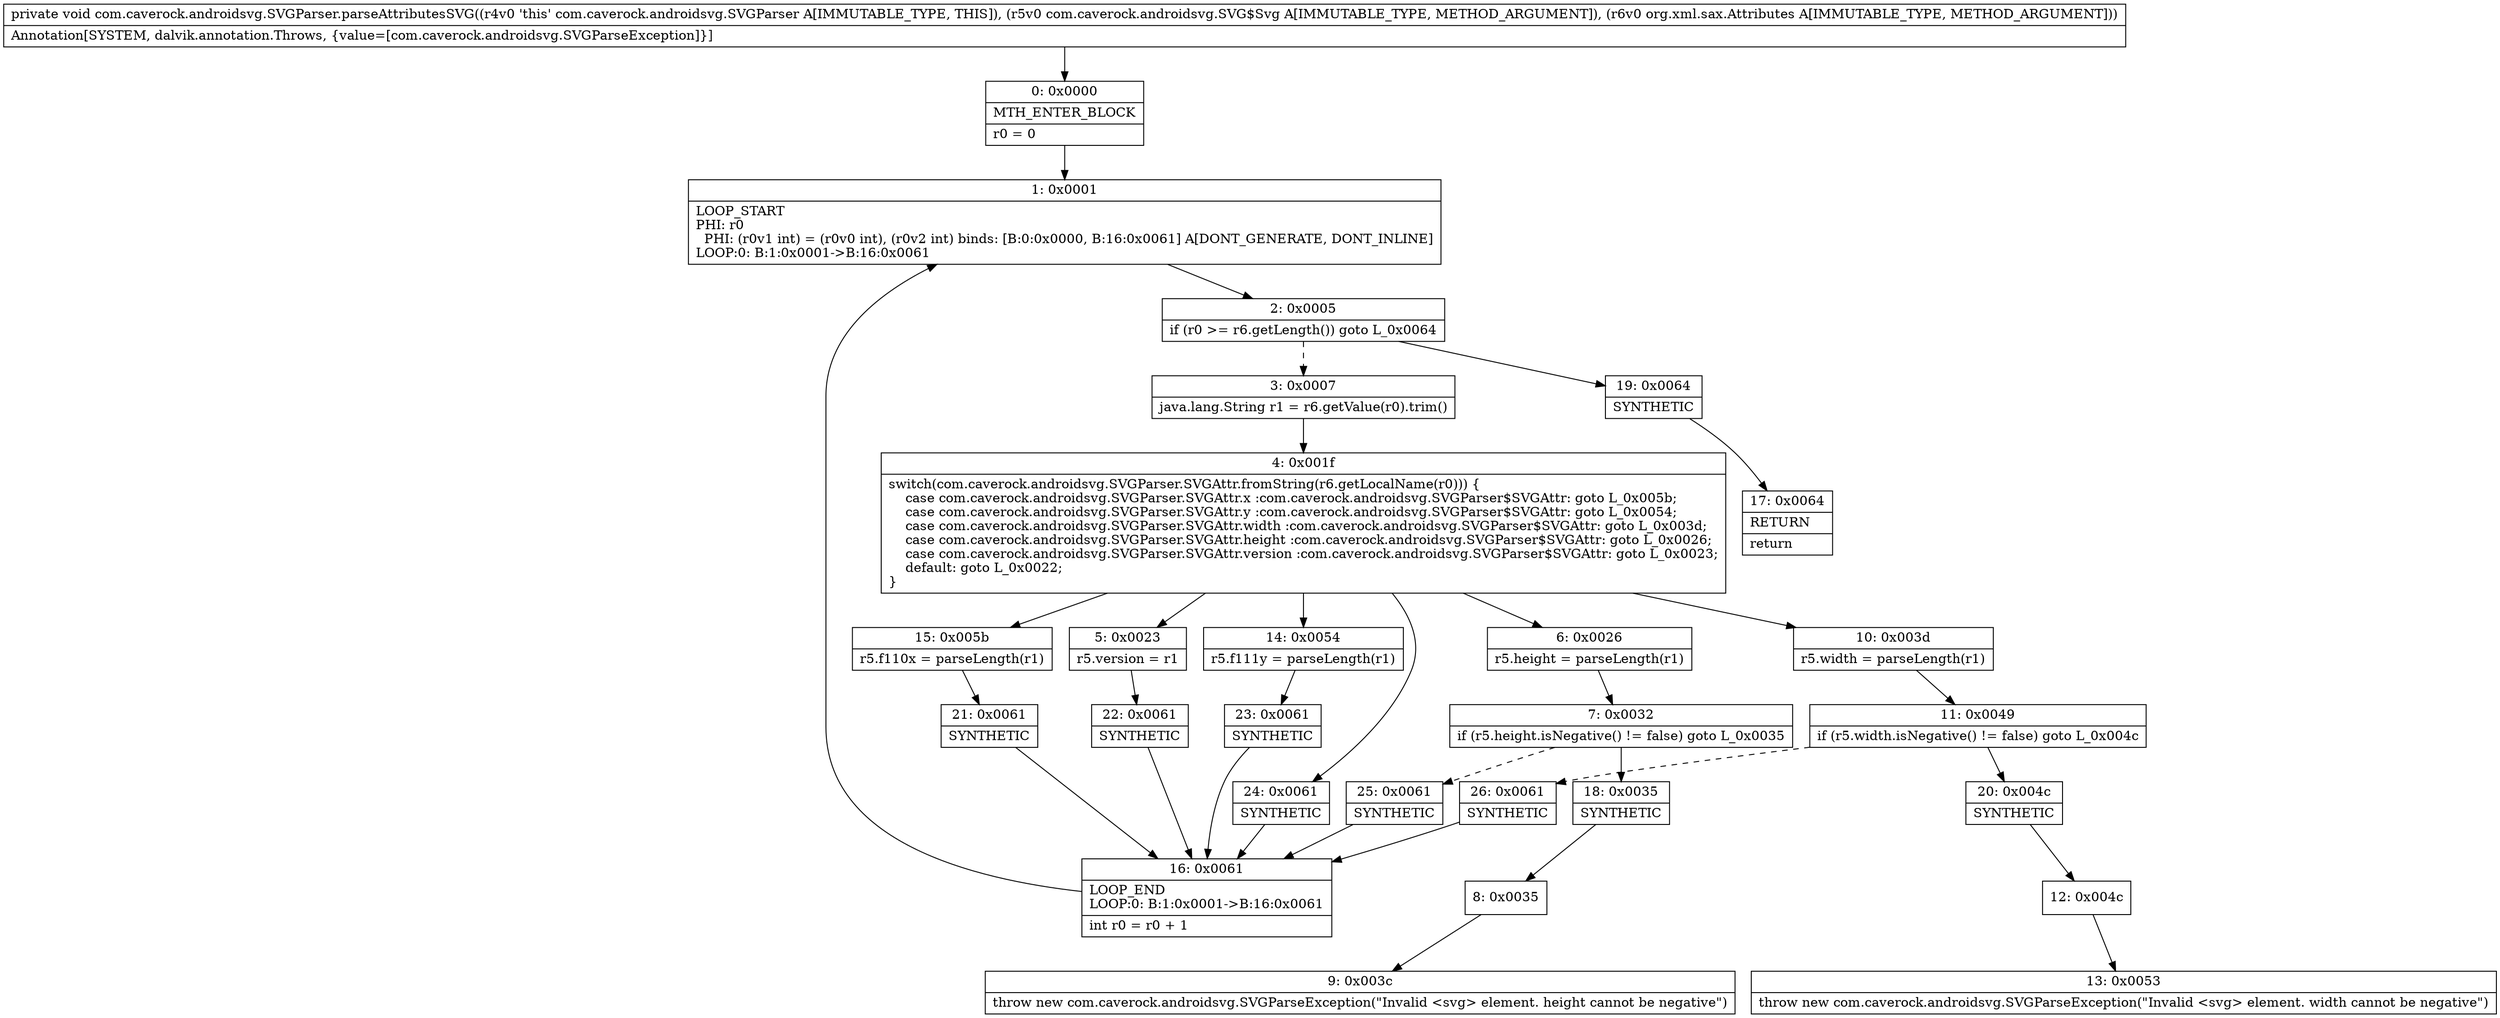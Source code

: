 digraph "CFG forcom.caverock.androidsvg.SVGParser.parseAttributesSVG(Lcom\/caverock\/androidsvg\/SVG$Svg;Lorg\/xml\/sax\/Attributes;)V" {
Node_0 [shape=record,label="{0\:\ 0x0000|MTH_ENTER_BLOCK\l|r0 = 0\l}"];
Node_1 [shape=record,label="{1\:\ 0x0001|LOOP_START\lPHI: r0 \l  PHI: (r0v1 int) = (r0v0 int), (r0v2 int) binds: [B:0:0x0000, B:16:0x0061] A[DONT_GENERATE, DONT_INLINE]\lLOOP:0: B:1:0x0001\-\>B:16:0x0061\l}"];
Node_2 [shape=record,label="{2\:\ 0x0005|if (r0 \>= r6.getLength()) goto L_0x0064\l}"];
Node_3 [shape=record,label="{3\:\ 0x0007|java.lang.String r1 = r6.getValue(r0).trim()\l}"];
Node_4 [shape=record,label="{4\:\ 0x001f|switch(com.caverock.androidsvg.SVGParser.SVGAttr.fromString(r6.getLocalName(r0))) \{\l    case com.caverock.androidsvg.SVGParser.SVGAttr.x :com.caverock.androidsvg.SVGParser$SVGAttr: goto L_0x005b;\l    case com.caverock.androidsvg.SVGParser.SVGAttr.y :com.caverock.androidsvg.SVGParser$SVGAttr: goto L_0x0054;\l    case com.caverock.androidsvg.SVGParser.SVGAttr.width :com.caverock.androidsvg.SVGParser$SVGAttr: goto L_0x003d;\l    case com.caverock.androidsvg.SVGParser.SVGAttr.height :com.caverock.androidsvg.SVGParser$SVGAttr: goto L_0x0026;\l    case com.caverock.androidsvg.SVGParser.SVGAttr.version :com.caverock.androidsvg.SVGParser$SVGAttr: goto L_0x0023;\l    default: goto L_0x0022;\l\}\l}"];
Node_5 [shape=record,label="{5\:\ 0x0023|r5.version = r1\l}"];
Node_6 [shape=record,label="{6\:\ 0x0026|r5.height = parseLength(r1)\l}"];
Node_7 [shape=record,label="{7\:\ 0x0032|if (r5.height.isNegative() != false) goto L_0x0035\l}"];
Node_8 [shape=record,label="{8\:\ 0x0035}"];
Node_9 [shape=record,label="{9\:\ 0x003c|throw new com.caverock.androidsvg.SVGParseException(\"Invalid \<svg\> element. height cannot be negative\")\l}"];
Node_10 [shape=record,label="{10\:\ 0x003d|r5.width = parseLength(r1)\l}"];
Node_11 [shape=record,label="{11\:\ 0x0049|if (r5.width.isNegative() != false) goto L_0x004c\l}"];
Node_12 [shape=record,label="{12\:\ 0x004c}"];
Node_13 [shape=record,label="{13\:\ 0x0053|throw new com.caverock.androidsvg.SVGParseException(\"Invalid \<svg\> element. width cannot be negative\")\l}"];
Node_14 [shape=record,label="{14\:\ 0x0054|r5.f111y = parseLength(r1)\l}"];
Node_15 [shape=record,label="{15\:\ 0x005b|r5.f110x = parseLength(r1)\l}"];
Node_16 [shape=record,label="{16\:\ 0x0061|LOOP_END\lLOOP:0: B:1:0x0001\-\>B:16:0x0061\l|int r0 = r0 + 1\l}"];
Node_17 [shape=record,label="{17\:\ 0x0064|RETURN\l|return\l}"];
Node_18 [shape=record,label="{18\:\ 0x0035|SYNTHETIC\l}"];
Node_19 [shape=record,label="{19\:\ 0x0064|SYNTHETIC\l}"];
Node_20 [shape=record,label="{20\:\ 0x004c|SYNTHETIC\l}"];
Node_21 [shape=record,label="{21\:\ 0x0061|SYNTHETIC\l}"];
Node_22 [shape=record,label="{22\:\ 0x0061|SYNTHETIC\l}"];
Node_23 [shape=record,label="{23\:\ 0x0061|SYNTHETIC\l}"];
Node_24 [shape=record,label="{24\:\ 0x0061|SYNTHETIC\l}"];
Node_25 [shape=record,label="{25\:\ 0x0061|SYNTHETIC\l}"];
Node_26 [shape=record,label="{26\:\ 0x0061|SYNTHETIC\l}"];
MethodNode[shape=record,label="{private void com.caverock.androidsvg.SVGParser.parseAttributesSVG((r4v0 'this' com.caverock.androidsvg.SVGParser A[IMMUTABLE_TYPE, THIS]), (r5v0 com.caverock.androidsvg.SVG$Svg A[IMMUTABLE_TYPE, METHOD_ARGUMENT]), (r6v0 org.xml.sax.Attributes A[IMMUTABLE_TYPE, METHOD_ARGUMENT]))  | Annotation[SYSTEM, dalvik.annotation.Throws, \{value=[com.caverock.androidsvg.SVGParseException]\}]\l}"];
MethodNode -> Node_0;
Node_0 -> Node_1;
Node_1 -> Node_2;
Node_2 -> Node_3[style=dashed];
Node_2 -> Node_19;
Node_3 -> Node_4;
Node_4 -> Node_5;
Node_4 -> Node_6;
Node_4 -> Node_10;
Node_4 -> Node_14;
Node_4 -> Node_15;
Node_4 -> Node_24;
Node_5 -> Node_22;
Node_6 -> Node_7;
Node_7 -> Node_18;
Node_7 -> Node_25[style=dashed];
Node_8 -> Node_9;
Node_10 -> Node_11;
Node_11 -> Node_20;
Node_11 -> Node_26[style=dashed];
Node_12 -> Node_13;
Node_14 -> Node_23;
Node_15 -> Node_21;
Node_16 -> Node_1;
Node_18 -> Node_8;
Node_19 -> Node_17;
Node_20 -> Node_12;
Node_21 -> Node_16;
Node_22 -> Node_16;
Node_23 -> Node_16;
Node_24 -> Node_16;
Node_25 -> Node_16;
Node_26 -> Node_16;
}

